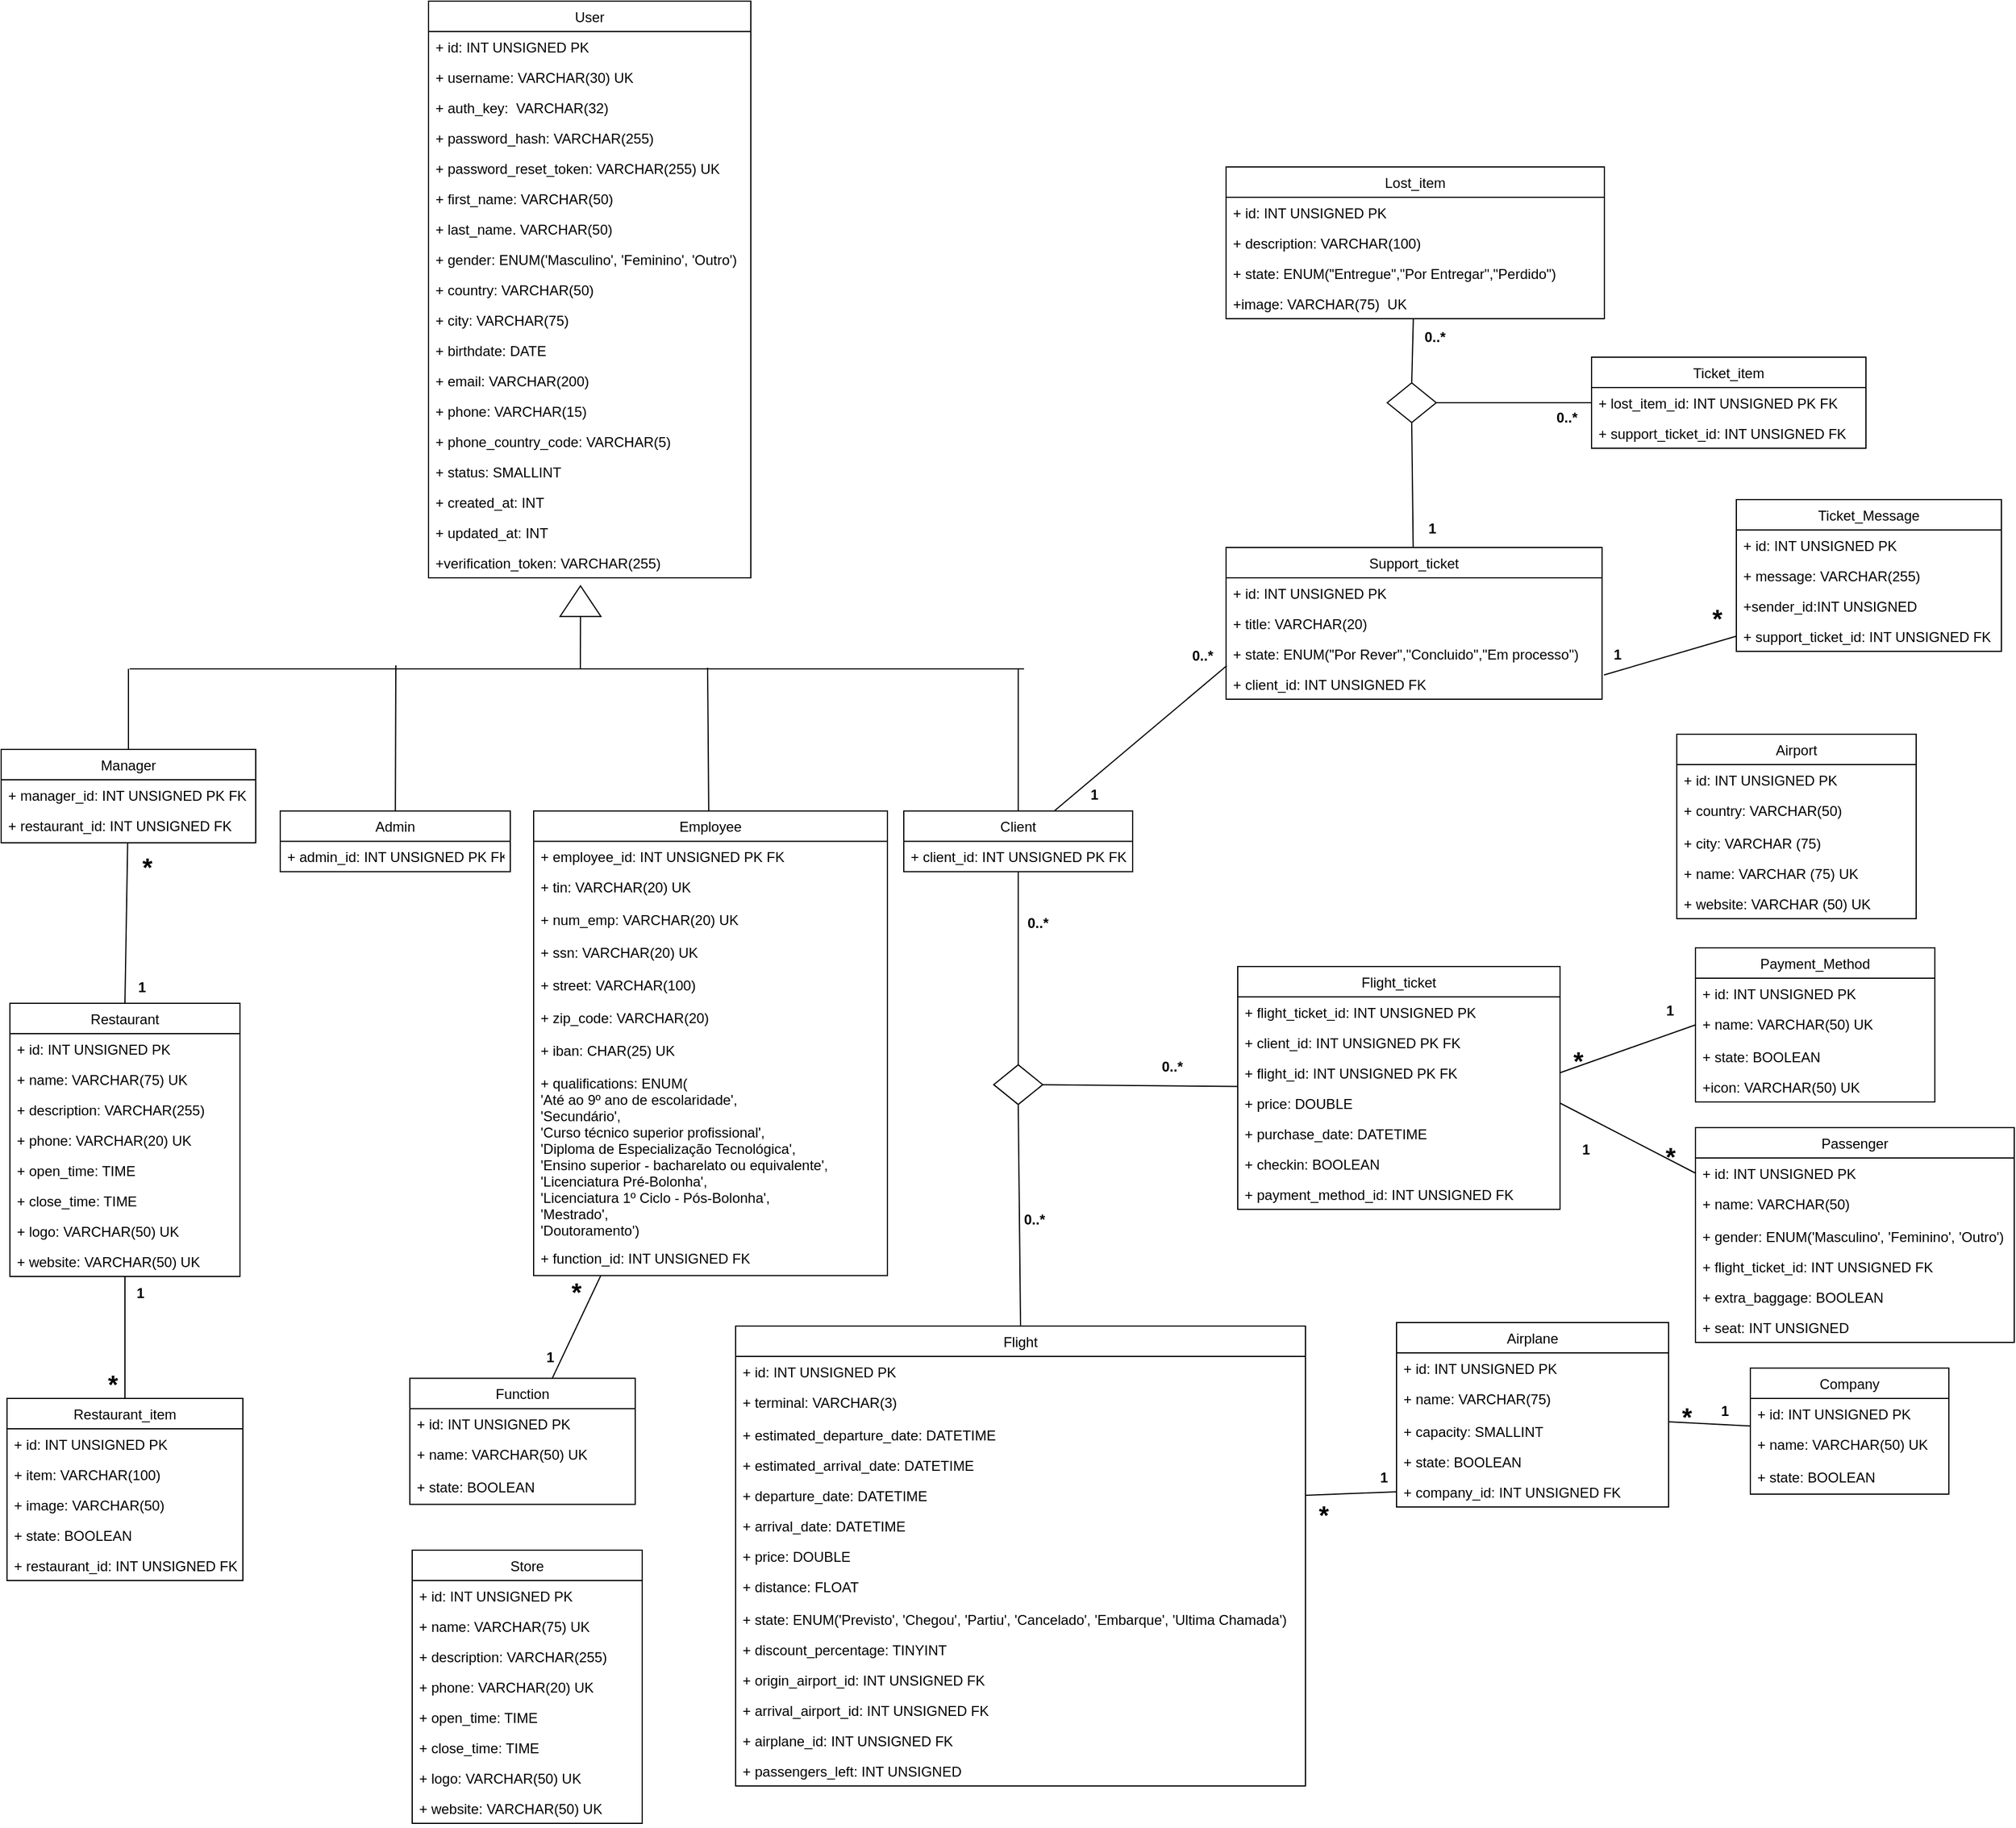 <mxfile version="20.8.17" type="google"><diagram id="QZD2obipK_lHsb0F3Fn0" name="Página-1"><mxGraphModel grid="0" page="0" gridSize="10" guides="1" tooltips="1" connect="1" arrows="1" fold="1" pageScale="1" pageWidth="827" pageHeight="1169" math="0" shadow="0"><root><mxCell id="0"/><mxCell id="1" parent="0"/><mxCell id="G0dumUNkcYoOzW9HMtle-1" value="User" style="swimlane;fontStyle=0;childLayout=stackLayout;horizontal=1;startSize=26;fillColor=none;horizontalStack=0;resizeParent=1;resizeParentMax=0;resizeLast=0;collapsible=1;marginBottom=0;shadow=0;" vertex="1" parent="1"><mxGeometry x="107" y="-423" width="276" height="494" as="geometry"/></mxCell><mxCell id="G0dumUNkcYoOzW9HMtle-2" value="+ id: INT UNSIGNED PK" style="text;strokeColor=none;fillColor=none;align=left;verticalAlign=top;spacingLeft=4;spacingRight=4;overflow=hidden;rotatable=0;points=[[0,0.5],[1,0.5]];portConstraint=eastwest;" vertex="1" parent="G0dumUNkcYoOzW9HMtle-1"><mxGeometry y="26" width="276" height="26" as="geometry"/></mxCell><mxCell id="G0dumUNkcYoOzW9HMtle-3" value="+ username: VARCHAR(30) UK" style="text;strokeColor=none;fillColor=none;align=left;verticalAlign=top;spacingLeft=4;spacingRight=4;overflow=hidden;rotatable=0;points=[[0,0.5],[1,0.5]];portConstraint=eastwest;container=0;" vertex="1" parent="G0dumUNkcYoOzW9HMtle-1"><mxGeometry y="52" width="276" height="26" as="geometry"/></mxCell><mxCell id="PFR9U4hZCmtObRKJ0GPC-1" value="+ auth_key:  VARCHAR(32)" style="text;strokeColor=none;fillColor=none;align=left;verticalAlign=top;spacingLeft=4;spacingRight=4;overflow=hidden;rotatable=0;points=[[0,0.5],[1,0.5]];portConstraint=eastwest;" vertex="1" parent="G0dumUNkcYoOzW9HMtle-1"><mxGeometry y="78" width="276" height="26" as="geometry"/></mxCell><mxCell id="G0dumUNkcYoOzW9HMtle-4" value="+ password_hash: VARCHAR(255)" style="text;strokeColor=none;fillColor=none;align=left;verticalAlign=top;spacingLeft=4;spacingRight=4;overflow=hidden;rotatable=0;points=[[0,0.5],[1,0.5]];portConstraint=eastwest;" vertex="1" parent="G0dumUNkcYoOzW9HMtle-1"><mxGeometry y="104" width="276" height="26" as="geometry"/></mxCell><mxCell id="PFR9U4hZCmtObRKJ0GPC-2" value="+ password_reset_token: VARCHAR(255) UK" style="text;strokeColor=none;fillColor=none;align=left;verticalAlign=top;spacingLeft=4;spacingRight=4;overflow=hidden;rotatable=0;points=[[0,0.5],[1,0.5]];portConstraint=eastwest;" vertex="1" parent="G0dumUNkcYoOzW9HMtle-1"><mxGeometry y="130" width="276" height="26" as="geometry"/></mxCell><mxCell id="G0dumUNkcYoOzW9HMtle-5" value="+ first_name: VARCHAR(50)" style="text;strokeColor=none;fillColor=none;align=left;verticalAlign=top;spacingLeft=4;spacingRight=4;overflow=hidden;rotatable=0;points=[[0,0.5],[1,0.5]];portConstraint=eastwest;" vertex="1" parent="G0dumUNkcYoOzW9HMtle-1"><mxGeometry y="156" width="276" height="26" as="geometry"/></mxCell><mxCell id="G0dumUNkcYoOzW9HMtle-6" value="+ last_name. VARCHAR(50)" style="text;strokeColor=none;fillColor=none;align=left;verticalAlign=top;spacingLeft=4;spacingRight=4;overflow=hidden;rotatable=0;points=[[0,0.5],[1,0.5]];portConstraint=eastwest;" vertex="1" parent="G0dumUNkcYoOzW9HMtle-1"><mxGeometry y="182" width="276" height="26" as="geometry"/></mxCell><mxCell id="G0dumUNkcYoOzW9HMtle-7" value="+ gender: ENUM('Masculino', 'Feminino', 'Outro')" style="text;strokeColor=none;fillColor=none;align=left;verticalAlign=top;spacingLeft=4;spacingRight=4;overflow=hidden;rotatable=0;points=[[0,0.5],[1,0.5]];portConstraint=eastwest;" vertex="1" parent="G0dumUNkcYoOzW9HMtle-1"><mxGeometry y="208" width="276" height="26" as="geometry"/></mxCell><mxCell id="G0dumUNkcYoOzW9HMtle-8" value="+ country: VARCHAR(50)" style="text;strokeColor=none;fillColor=none;align=left;verticalAlign=top;spacingLeft=4;spacingRight=4;overflow=hidden;rotatable=0;points=[[0,0.5],[1,0.5]];portConstraint=eastwest;" vertex="1" parent="G0dumUNkcYoOzW9HMtle-1"><mxGeometry y="234" width="276" height="26" as="geometry"/></mxCell><mxCell id="G0dumUNkcYoOzW9HMtle-9" value="+ city: VARCHAR(75)" style="text;strokeColor=none;fillColor=none;align=left;verticalAlign=top;spacingLeft=4;spacingRight=4;overflow=hidden;rotatable=0;points=[[0,0.5],[1,0.5]];portConstraint=eastwest;" vertex="1" parent="G0dumUNkcYoOzW9HMtle-1"><mxGeometry y="260" width="276" height="26" as="geometry"/></mxCell><mxCell id="G0dumUNkcYoOzW9HMtle-10" value="+ birthdate: DATE" style="text;strokeColor=none;fillColor=none;align=left;verticalAlign=top;spacingLeft=4;spacingRight=4;overflow=hidden;rotatable=0;points=[[0,0.5],[1,0.5]];portConstraint=eastwest;" vertex="1" parent="G0dumUNkcYoOzW9HMtle-1"><mxGeometry y="286" width="276" height="26" as="geometry"/></mxCell><mxCell id="G0dumUNkcYoOzW9HMtle-11" value="+ email: VARCHAR(200)" style="text;strokeColor=none;fillColor=none;align=left;verticalAlign=top;spacingLeft=4;spacingRight=4;overflow=hidden;rotatable=0;points=[[0,0.5],[1,0.5]];portConstraint=eastwest;" vertex="1" parent="G0dumUNkcYoOzW9HMtle-1"><mxGeometry y="312" width="276" height="26" as="geometry"/></mxCell><mxCell id="G0dumUNkcYoOzW9HMtle-12" value="+ phone: VARCHAR(15)" style="text;strokeColor=none;fillColor=none;align=left;verticalAlign=top;spacingLeft=4;spacingRight=4;overflow=hidden;rotatable=0;points=[[0,0.5],[1,0.5]];portConstraint=eastwest;" vertex="1" parent="G0dumUNkcYoOzW9HMtle-1"><mxGeometry y="338" width="276" height="26" as="geometry"/></mxCell><mxCell id="G0dumUNkcYoOzW9HMtle-13" value="+ phone_country_code: VARCHAR(5)" style="text;strokeColor=none;fillColor=none;align=left;verticalAlign=top;spacingLeft=4;spacingRight=4;overflow=hidden;rotatable=0;points=[[0,0.5],[1,0.5]];portConstraint=eastwest;" vertex="1" parent="G0dumUNkcYoOzW9HMtle-1"><mxGeometry y="364" width="276" height="26" as="geometry"/></mxCell><mxCell id="PFR9U4hZCmtObRKJ0GPC-3" value="+ status: SMALLINT" style="text;strokeColor=none;fillColor=none;align=left;verticalAlign=top;spacingLeft=4;spacingRight=4;overflow=hidden;rotatable=0;points=[[0,0.5],[1,0.5]];portConstraint=eastwest;" vertex="1" parent="G0dumUNkcYoOzW9HMtle-1"><mxGeometry y="390" width="276" height="26" as="geometry"/></mxCell><mxCell id="PFR9U4hZCmtObRKJ0GPC-4" value="+ created_at: INT" style="text;strokeColor=none;fillColor=none;align=left;verticalAlign=top;spacingLeft=4;spacingRight=4;overflow=hidden;rotatable=0;points=[[0,0.5],[1,0.5]];portConstraint=eastwest;" vertex="1" parent="G0dumUNkcYoOzW9HMtle-1"><mxGeometry y="416" width="276" height="26" as="geometry"/></mxCell><mxCell id="PFR9U4hZCmtObRKJ0GPC-5" value="+ updated_at: INT" style="text;strokeColor=none;fillColor=none;align=left;verticalAlign=top;spacingLeft=4;spacingRight=4;overflow=hidden;rotatable=0;points=[[0,0.5],[1,0.5]];portConstraint=eastwest;" vertex="1" parent="G0dumUNkcYoOzW9HMtle-1"><mxGeometry y="442" width="276" height="26" as="geometry"/></mxCell><mxCell id="PFR9U4hZCmtObRKJ0GPC-6" value="+verification_token: VARCHAR(255)" style="text;strokeColor=none;fillColor=none;align=left;verticalAlign=top;spacingLeft=4;spacingRight=4;overflow=hidden;rotatable=0;points=[[0,0.5],[1,0.5]];portConstraint=eastwest;" vertex="1" parent="G0dumUNkcYoOzW9HMtle-1"><mxGeometry y="468" width="276" height="26" as="geometry"/></mxCell><mxCell id="G0dumUNkcYoOzW9HMtle-14" value="Airport" style="swimlane;fontStyle=0;childLayout=stackLayout;horizontal=1;startSize=26;fillColor=none;horizontalStack=0;resizeParent=1;resizeParentMax=0;resizeLast=0;collapsible=1;marginBottom=0;" vertex="1" parent="1"><mxGeometry x="1176" y="205" width="205" height="158" as="geometry"/></mxCell><mxCell id="G0dumUNkcYoOzW9HMtle-15" value="+ id: INT UNSIGNED PK" style="text;strokeColor=none;fillColor=none;align=left;verticalAlign=top;spacingLeft=4;spacingRight=4;overflow=hidden;rotatable=0;points=[[0,0.5],[1,0.5]];portConstraint=eastwest;" vertex="1" parent="G0dumUNkcYoOzW9HMtle-14"><mxGeometry y="26" width="205" height="26" as="geometry"/></mxCell><mxCell id="G0dumUNkcYoOzW9HMtle-16" value="+ country: VARCHAR(50)" style="text;strokeColor=none;fillColor=none;align=left;verticalAlign=top;spacingLeft=4;spacingRight=4;overflow=hidden;rotatable=0;points=[[0,0.5],[1,0.5]];portConstraint=eastwest;" vertex="1" parent="G0dumUNkcYoOzW9HMtle-14"><mxGeometry y="52" width="205" height="28" as="geometry"/></mxCell><mxCell id="G0dumUNkcYoOzW9HMtle-17" value="+ city: VARCHAR (75)" style="text;strokeColor=none;fillColor=none;align=left;verticalAlign=top;spacingLeft=4;spacingRight=4;overflow=hidden;rotatable=0;points=[[0,0.5],[1,0.5]];portConstraint=eastwest;" vertex="1" parent="G0dumUNkcYoOzW9HMtle-14"><mxGeometry y="80" width="205" height="26" as="geometry"/></mxCell><mxCell id="G0dumUNkcYoOzW9HMtle-18" value="+ name: VARCHAR (75) UK" style="text;strokeColor=none;fillColor=none;align=left;verticalAlign=top;spacingLeft=4;spacingRight=4;overflow=hidden;rotatable=0;points=[[0,0.5],[1,0.5]];portConstraint=eastwest;" vertex="1" parent="G0dumUNkcYoOzW9HMtle-14"><mxGeometry y="106" width="205" height="26" as="geometry"/></mxCell><mxCell id="G0dumUNkcYoOzW9HMtle-19" value="+ website: VARCHAR (50) UK" style="text;strokeColor=none;fillColor=none;align=left;verticalAlign=top;spacingLeft=4;spacingRight=4;overflow=hidden;rotatable=0;points=[[0,0.5],[1,0.5]];portConstraint=eastwest;" vertex="1" parent="G0dumUNkcYoOzW9HMtle-14"><mxGeometry y="132" width="205" height="26" as="geometry"/></mxCell><mxCell id="G0dumUNkcYoOzW9HMtle-20" value="Restaurant" style="swimlane;fontStyle=0;childLayout=stackLayout;horizontal=1;startSize=26;fillColor=none;horizontalStack=0;resizeParent=1;resizeParentMax=0;resizeLast=0;collapsible=1;marginBottom=0;" vertex="1" parent="1"><mxGeometry x="-251.5" y="435.5" width="197" height="234" as="geometry"/></mxCell><mxCell id="G0dumUNkcYoOzW9HMtle-21" value="+ id: INT UNSIGNED PK" style="text;strokeColor=none;fillColor=none;align=left;verticalAlign=top;spacingLeft=4;spacingRight=4;overflow=hidden;rotatable=0;points=[[0,0.5],[1,0.5]];portConstraint=eastwest;" vertex="1" parent="G0dumUNkcYoOzW9HMtle-20"><mxGeometry y="26" width="197" height="26" as="geometry"/></mxCell><mxCell id="G0dumUNkcYoOzW9HMtle-22" value="+ name: VARCHAR(75) UK" style="text;strokeColor=none;fillColor=none;align=left;verticalAlign=top;spacingLeft=4;spacingRight=4;overflow=hidden;rotatable=0;points=[[0,0.5],[1,0.5]];portConstraint=eastwest;container=0;" vertex="1" parent="G0dumUNkcYoOzW9HMtle-20"><mxGeometry y="52" width="197" height="26" as="geometry"/></mxCell><mxCell id="G0dumUNkcYoOzW9HMtle-23" value="+ description: VARCHAR(255)" style="text;strokeColor=none;fillColor=none;align=left;verticalAlign=top;spacingLeft=4;spacingRight=4;overflow=hidden;rotatable=0;points=[[0,0.5],[1,0.5]];portConstraint=eastwest;" vertex="1" parent="G0dumUNkcYoOzW9HMtle-20"><mxGeometry y="78" width="197" height="26" as="geometry"/></mxCell><mxCell id="G0dumUNkcYoOzW9HMtle-24" value="+ phone: VARCHAR(20) UK" style="text;strokeColor=none;fillColor=none;align=left;verticalAlign=top;spacingLeft=4;spacingRight=4;overflow=hidden;rotatable=0;points=[[0,0.5],[1,0.5]];portConstraint=eastwest;" vertex="1" parent="G0dumUNkcYoOzW9HMtle-20"><mxGeometry y="104" width="197" height="26" as="geometry"/></mxCell><mxCell id="G0dumUNkcYoOzW9HMtle-25" value="+ open_time: TIME" style="text;strokeColor=none;fillColor=none;align=left;verticalAlign=top;spacingLeft=4;spacingRight=4;overflow=hidden;rotatable=0;points=[[0,0.5],[1,0.5]];portConstraint=eastwest;" vertex="1" parent="G0dumUNkcYoOzW9HMtle-20"><mxGeometry y="130" width="197" height="26" as="geometry"/></mxCell><mxCell id="G0dumUNkcYoOzW9HMtle-26" value="+ close_time: TIME" style="text;strokeColor=none;fillColor=none;align=left;verticalAlign=top;spacingLeft=4;spacingRight=4;overflow=hidden;rotatable=0;points=[[0,0.5],[1,0.5]];portConstraint=eastwest;" vertex="1" parent="G0dumUNkcYoOzW9HMtle-20"><mxGeometry y="156" width="197" height="26" as="geometry"/></mxCell><mxCell id="G0dumUNkcYoOzW9HMtle-27" value="+ logo: VARCHAR(50) UK" style="text;strokeColor=none;fillColor=none;align=left;verticalAlign=top;spacingLeft=4;spacingRight=4;overflow=hidden;rotatable=0;points=[[0,0.5],[1,0.5]];portConstraint=eastwest;" vertex="1" parent="G0dumUNkcYoOzW9HMtle-20"><mxGeometry y="182" width="197" height="26" as="geometry"/></mxCell><mxCell id="G0dumUNkcYoOzW9HMtle-28" value="+ website: VARCHAR(50) UK" style="text;strokeColor=none;fillColor=none;align=left;verticalAlign=top;spacingLeft=4;spacingRight=4;overflow=hidden;rotatable=0;points=[[0,0.5],[1,0.5]];portConstraint=eastwest;" vertex="1" parent="G0dumUNkcYoOzW9HMtle-20"><mxGeometry y="208" width="197" height="26" as="geometry"/></mxCell><mxCell id="G0dumUNkcYoOzW9HMtle-29" value="Airplane" style="swimlane;fontStyle=0;childLayout=stackLayout;horizontal=1;startSize=26;fillColor=none;horizontalStack=0;resizeParent=1;resizeParentMax=0;resizeLast=0;collapsible=1;marginBottom=0;" vertex="1" parent="1"><mxGeometry x="936" y="709" width="233" height="158" as="geometry"/></mxCell><mxCell id="G0dumUNkcYoOzW9HMtle-30" value="+ id: INT UNSIGNED PK" style="text;strokeColor=none;fillColor=none;align=left;verticalAlign=top;spacingLeft=4;spacingRight=4;overflow=hidden;rotatable=0;points=[[0,0.5],[1,0.5]];portConstraint=eastwest;" vertex="1" parent="G0dumUNkcYoOzW9HMtle-29"><mxGeometry y="26" width="233" height="26" as="geometry"/></mxCell><mxCell id="G0dumUNkcYoOzW9HMtle-31" value="+ name: VARCHAR(75)" style="text;strokeColor=none;fillColor=none;align=left;verticalAlign=top;spacingLeft=4;spacingRight=4;overflow=hidden;rotatable=0;points=[[0,0.5],[1,0.5]];portConstraint=eastwest;" vertex="1" parent="G0dumUNkcYoOzW9HMtle-29"><mxGeometry y="52" width="233" height="28" as="geometry"/></mxCell><mxCell id="G0dumUNkcYoOzW9HMtle-33" value="+ capacity: SMALLINT" style="text;strokeColor=none;fillColor=none;align=left;verticalAlign=top;spacingLeft=4;spacingRight=4;overflow=hidden;rotatable=0;points=[[0,0.5],[1,0.5]];portConstraint=eastwest;" vertex="1" parent="G0dumUNkcYoOzW9HMtle-29"><mxGeometry y="80" width="233" height="26" as="geometry"/></mxCell><mxCell id="G0dumUNkcYoOzW9HMtle-34" value="+ state: BOOLEAN" style="text;strokeColor=none;fillColor=none;align=left;verticalAlign=top;spacingLeft=4;spacingRight=4;overflow=hidden;rotatable=0;points=[[0,0.5],[1,0.5]];portConstraint=eastwest;" vertex="1" parent="G0dumUNkcYoOzW9HMtle-29"><mxGeometry y="106" width="233" height="26" as="geometry"/></mxCell><mxCell id="G0dumUNkcYoOzW9HMtle-32" value="+ company_id: INT UNSIGNED FK" style="text;strokeColor=none;fillColor=none;align=left;verticalAlign=top;spacingLeft=4;spacingRight=4;overflow=hidden;rotatable=0;points=[[0,0.5],[1,0.5]];portConstraint=eastwest;" vertex="1" parent="G0dumUNkcYoOzW9HMtle-29"><mxGeometry y="132" width="233" height="26" as="geometry"/></mxCell><mxCell id="G0dumUNkcYoOzW9HMtle-35" value="Flight" style="swimlane;fontStyle=0;childLayout=stackLayout;horizontal=1;startSize=26;fillColor=none;horizontalStack=0;resizeParent=1;resizeParentMax=0;resizeLast=0;collapsible=1;marginBottom=0;" vertex="1" parent="1"><mxGeometry x="370" y="712" width="488" height="394" as="geometry"/></mxCell><mxCell id="G0dumUNkcYoOzW9HMtle-36" value="+ id: INT UNSIGNED PK" style="text;strokeColor=none;fillColor=none;align=left;verticalAlign=top;spacingLeft=4;spacingRight=4;overflow=hidden;rotatable=0;points=[[0,0.5],[1,0.5]];portConstraint=eastwest;" vertex="1" parent="G0dumUNkcYoOzW9HMtle-35"><mxGeometry y="26" width="488" height="26" as="geometry"/></mxCell><mxCell id="G0dumUNkcYoOzW9HMtle-37" value="+ terminal: VARCHAR(3)" style="text;strokeColor=none;fillColor=none;align=left;verticalAlign=top;spacingLeft=4;spacingRight=4;overflow=hidden;rotatable=0;points=[[0,0.5],[1,0.5]];portConstraint=eastwest;" vertex="1" parent="G0dumUNkcYoOzW9HMtle-35"><mxGeometry y="52" width="488" height="28" as="geometry"/></mxCell><mxCell id="G0dumUNkcYoOzW9HMtle-38" value="+ estimated_departure_date: DATETIME" style="text;strokeColor=none;fillColor=none;align=left;verticalAlign=top;spacingLeft=4;spacingRight=4;overflow=hidden;rotatable=0;points=[[0,0.5],[1,0.5]];portConstraint=eastwest;" vertex="1" parent="G0dumUNkcYoOzW9HMtle-35"><mxGeometry y="80" width="488" height="26" as="geometry"/></mxCell><mxCell id="G0dumUNkcYoOzW9HMtle-39" value="+ estimated_arrival_date: DATETIME" style="text;strokeColor=none;fillColor=none;align=left;verticalAlign=top;spacingLeft=4;spacingRight=4;overflow=hidden;rotatable=0;points=[[0,0.5],[1,0.5]];portConstraint=eastwest;" vertex="1" parent="G0dumUNkcYoOzW9HMtle-35"><mxGeometry y="106" width="488" height="26" as="geometry"/></mxCell><mxCell id="G0dumUNkcYoOzW9HMtle-40" value="+ departure_date: DATETIME" style="text;strokeColor=none;fillColor=none;align=left;verticalAlign=top;spacingLeft=4;spacingRight=4;overflow=hidden;rotatable=0;points=[[0,0.5],[1,0.5]];portConstraint=eastwest;" vertex="1" parent="G0dumUNkcYoOzW9HMtle-35"><mxGeometry y="132" width="488" height="26" as="geometry"/></mxCell><mxCell id="G0dumUNkcYoOzW9HMtle-41" value="+ arrival_date: DATETIME" style="text;strokeColor=none;fillColor=none;align=left;verticalAlign=top;spacingLeft=4;spacingRight=4;overflow=hidden;rotatable=0;points=[[0,0.5],[1,0.5]];portConstraint=eastwest;" vertex="1" parent="G0dumUNkcYoOzW9HMtle-35"><mxGeometry y="158" width="488" height="26" as="geometry"/></mxCell><mxCell id="G0dumUNkcYoOzW9HMtle-42" value="+ price: DOUBLE" style="text;strokeColor=none;fillColor=none;align=left;verticalAlign=top;spacingLeft=4;spacingRight=4;overflow=hidden;rotatable=0;points=[[0,0.5],[1,0.5]];portConstraint=eastwest;" vertex="1" parent="G0dumUNkcYoOzW9HMtle-35"><mxGeometry y="184" width="488" height="26" as="geometry"/></mxCell><mxCell id="G0dumUNkcYoOzW9HMtle-43" value="+ distance: FLOAT" style="text;strokeColor=none;fillColor=none;align=left;verticalAlign=top;spacingLeft=4;spacingRight=4;overflow=hidden;rotatable=0;points=[[0,0.5],[1,0.5]];portConstraint=eastwest;" vertex="1" parent="G0dumUNkcYoOzW9HMtle-35"><mxGeometry y="210" width="488" height="28" as="geometry"/></mxCell><mxCell id="G0dumUNkcYoOzW9HMtle-44" value="+ state: ENUM('Previsto', 'Chegou', 'Partiu', 'Cancelado', 'Embarque', 'Ultima Chamada')" style="text;strokeColor=none;fillColor=none;align=left;verticalAlign=top;spacingLeft=4;spacingRight=4;overflow=hidden;rotatable=0;points=[[0,0.5],[1,0.5]];portConstraint=eastwest;" vertex="1" parent="G0dumUNkcYoOzW9HMtle-35"><mxGeometry y="238" width="488" height="26" as="geometry"/></mxCell><mxCell id="G0dumUNkcYoOzW9HMtle-45" value="+ discount_percentage: TINYINT " style="text;strokeColor=none;fillColor=none;align=left;verticalAlign=top;spacingLeft=4;spacingRight=4;overflow=hidden;rotatable=0;points=[[0,0.5],[1,0.5]];portConstraint=eastwest;" vertex="1" parent="G0dumUNkcYoOzW9HMtle-35"><mxGeometry y="264" width="488" height="26" as="geometry"/></mxCell><mxCell id="G0dumUNkcYoOzW9HMtle-46" value="+ origin_airport_id: INT UNSIGNED FK" style="text;strokeColor=none;fillColor=none;align=left;verticalAlign=top;spacingLeft=4;spacingRight=4;overflow=hidden;rotatable=0;points=[[0,0.5],[1,0.5]];portConstraint=eastwest;" vertex="1" parent="G0dumUNkcYoOzW9HMtle-35"><mxGeometry y="290" width="488" height="26" as="geometry"/></mxCell><mxCell id="G0dumUNkcYoOzW9HMtle-47" value="+ arrival_airport_id: INT UNSIGNED FK" style="text;strokeColor=none;fillColor=none;align=left;verticalAlign=top;spacingLeft=4;spacingRight=4;overflow=hidden;rotatable=0;points=[[0,0.5],[1,0.5]];portConstraint=eastwest;" vertex="1" parent="G0dumUNkcYoOzW9HMtle-35"><mxGeometry y="316" width="488" height="26" as="geometry"/></mxCell><mxCell id="G0dumUNkcYoOzW9HMtle-48" value="+ airplane_id: INT UNSIGNED FK" style="text;strokeColor=none;fillColor=none;align=left;verticalAlign=top;spacingLeft=4;spacingRight=4;overflow=hidden;rotatable=0;points=[[0,0.5],[1,0.5]];portConstraint=eastwest;" vertex="1" parent="G0dumUNkcYoOzW9HMtle-35"><mxGeometry y="342" width="488" height="26" as="geometry"/></mxCell><mxCell id="1Q84-C94T71uMqDarS7e-2" value="+ passengers_left: INT UNSIGNED" style="text;strokeColor=none;fillColor=none;align=left;verticalAlign=top;spacingLeft=4;spacingRight=4;overflow=hidden;rotatable=0;points=[[0,0.5],[1,0.5]];portConstraint=eastwest;" vertex="1" parent="G0dumUNkcYoOzW9HMtle-35"><mxGeometry y="368" width="488" height="26" as="geometry"/></mxCell><mxCell id="G0dumUNkcYoOzW9HMtle-49" value="Restaurant_item" style="swimlane;fontStyle=0;childLayout=stackLayout;horizontal=1;startSize=26;fillColor=none;horizontalStack=0;resizeParent=1;resizeParentMax=0;resizeLast=0;collapsible=1;marginBottom=0;" vertex="1" parent="1"><mxGeometry x="-254" y="774" width="202" height="156" as="geometry"/></mxCell><mxCell id="G0dumUNkcYoOzW9HMtle-50" value="+ id: INT UNSIGNED PK" style="text;strokeColor=none;fillColor=none;align=left;verticalAlign=top;spacingLeft=4;spacingRight=4;overflow=hidden;rotatable=0;points=[[0,0.5],[1,0.5]];portConstraint=eastwest;" vertex="1" parent="G0dumUNkcYoOzW9HMtle-49"><mxGeometry y="26" width="202" height="26" as="geometry"/></mxCell><mxCell id="G0dumUNkcYoOzW9HMtle-51" value="+ item: VARCHAR(100)" style="text;strokeColor=none;fillColor=none;align=left;verticalAlign=top;spacingLeft=4;spacingRight=4;overflow=hidden;rotatable=0;points=[[0,0.5],[1,0.5]];portConstraint=eastwest;container=0;" vertex="1" parent="G0dumUNkcYoOzW9HMtle-49"><mxGeometry y="52" width="202" height="26" as="geometry"/></mxCell><mxCell id="G0dumUNkcYoOzW9HMtle-52" value="+ image: VARCHAR(50)" style="text;strokeColor=none;fillColor=none;align=left;verticalAlign=top;spacingLeft=4;spacingRight=4;overflow=hidden;rotatable=0;points=[[0,0.5],[1,0.5]];portConstraint=eastwest;" vertex="1" parent="G0dumUNkcYoOzW9HMtle-49"><mxGeometry y="78" width="202" height="26" as="geometry"/></mxCell><mxCell id="G0dumUNkcYoOzW9HMtle-54" value="+ state: BOOLEAN" style="text;strokeColor=none;fillColor=none;align=left;verticalAlign=top;spacingLeft=4;spacingRight=4;overflow=hidden;rotatable=0;points=[[0,0.5],[1,0.5]];portConstraint=eastwest;" vertex="1" parent="G0dumUNkcYoOzW9HMtle-49"><mxGeometry y="104" width="202" height="26" as="geometry"/></mxCell><mxCell id="G0dumUNkcYoOzW9HMtle-53" value="+ restaurant_id: INT UNSIGNED FK" style="text;strokeColor=none;fillColor=none;align=left;verticalAlign=top;spacingLeft=4;spacingRight=4;overflow=hidden;rotatable=0;points=[[0,0.5],[1,0.5]];portConstraint=eastwest;" vertex="1" parent="G0dumUNkcYoOzW9HMtle-49"><mxGeometry y="130" width="202" height="26" as="geometry"/></mxCell><mxCell id="G0dumUNkcYoOzW9HMtle-55" value="Client" style="swimlane;fontStyle=0;childLayout=stackLayout;horizontal=1;startSize=26;fillColor=none;horizontalStack=0;resizeParent=1;resizeParentMax=0;resizeLast=0;collapsible=1;marginBottom=0;" vertex="1" parent="1"><mxGeometry x="514" y="270.7" width="196" height="52" as="geometry"/></mxCell><mxCell id="G0dumUNkcYoOzW9HMtle-56" value="+ client_id: INT UNSIGNED PK FK" style="text;strokeColor=none;fillColor=none;align=left;verticalAlign=top;spacingLeft=4;spacingRight=4;overflow=hidden;rotatable=0;points=[[0,0.5],[1,0.5]];portConstraint=eastwest;" vertex="1" parent="G0dumUNkcYoOzW9HMtle-55"><mxGeometry y="26" width="196" height="26" as="geometry"/></mxCell><mxCell id="G0dumUNkcYoOzW9HMtle-57" value="Employee" style="swimlane;fontStyle=0;childLayout=stackLayout;horizontal=1;startSize=26;fillColor=none;horizontalStack=0;resizeParent=1;resizeParentMax=0;resizeLast=0;collapsible=1;marginBottom=0;" vertex="1" parent="1"><mxGeometry x="197" y="270.7" width="303" height="398" as="geometry"/></mxCell><mxCell id="G0dumUNkcYoOzW9HMtle-58" value="+ employee_id: INT UNSIGNED PK FK" style="text;strokeColor=none;fillColor=none;align=left;verticalAlign=top;spacingLeft=4;spacingRight=4;overflow=hidden;rotatable=0;points=[[0,0.5],[1,0.5]];portConstraint=eastwest;" vertex="1" parent="G0dumUNkcYoOzW9HMtle-57"><mxGeometry y="26" width="303" height="26" as="geometry"/></mxCell><mxCell id="G0dumUNkcYoOzW9HMtle-59" value="+ tin: VARCHAR(20) UK" style="text;strokeColor=none;fillColor=none;align=left;verticalAlign=top;spacingLeft=4;spacingRight=4;overflow=hidden;rotatable=0;points=[[0,0.5],[1,0.5]];portConstraint=eastwest;" vertex="1" parent="G0dumUNkcYoOzW9HMtle-57"><mxGeometry y="52" width="303" height="28" as="geometry"/></mxCell><mxCell id="G0dumUNkcYoOzW9HMtle-60" value="+ num_emp: VARCHAR(20) UK" style="text;strokeColor=none;fillColor=none;align=left;verticalAlign=top;spacingLeft=4;spacingRight=4;overflow=hidden;rotatable=0;points=[[0,0.5],[1,0.5]];portConstraint=eastwest;" vertex="1" parent="G0dumUNkcYoOzW9HMtle-57"><mxGeometry y="80" width="303" height="28" as="geometry"/></mxCell><mxCell id="G0dumUNkcYoOzW9HMtle-61" value="+ ssn: VARCHAR(20) UK" style="text;strokeColor=none;fillColor=none;align=left;verticalAlign=top;spacingLeft=4;spacingRight=4;overflow=hidden;rotatable=0;points=[[0,0.5],[1,0.5]];portConstraint=eastwest;" vertex="1" parent="G0dumUNkcYoOzW9HMtle-57"><mxGeometry y="108" width="303" height="28" as="geometry"/></mxCell><mxCell id="G0dumUNkcYoOzW9HMtle-62" value="+ street: VARCHAR(100)" style="text;strokeColor=none;fillColor=none;align=left;verticalAlign=top;spacingLeft=4;spacingRight=4;overflow=hidden;rotatable=0;points=[[0,0.5],[1,0.5]];portConstraint=eastwest;" vertex="1" parent="G0dumUNkcYoOzW9HMtle-57"><mxGeometry y="136" width="303" height="28" as="geometry"/></mxCell><mxCell id="G0dumUNkcYoOzW9HMtle-63" value="+ zip_code: VARCHAR(20)" style="text;strokeColor=none;fillColor=none;align=left;verticalAlign=top;spacingLeft=4;spacingRight=4;overflow=hidden;rotatable=0;points=[[0,0.5],[1,0.5]];portConstraint=eastwest;" vertex="1" parent="G0dumUNkcYoOzW9HMtle-57"><mxGeometry y="164" width="303" height="28" as="geometry"/></mxCell><mxCell id="G0dumUNkcYoOzW9HMtle-64" value="+ iban: CHAR(25) UK" style="text;strokeColor=none;fillColor=none;align=left;verticalAlign=top;spacingLeft=4;spacingRight=4;overflow=hidden;rotatable=0;points=[[0,0.5],[1,0.5]];portConstraint=eastwest;" vertex="1" parent="G0dumUNkcYoOzW9HMtle-57"><mxGeometry y="192" width="303" height="28" as="geometry"/></mxCell><mxCell id="G0dumUNkcYoOzW9HMtle-65" value="+ qualifications: ENUM(&#10;'Até ao 9º ano de escolaridade',&#10;'Secundário',&#10;'Curso técnico superior profissional',&#10;'Diploma de Especialização Tecnológica',&#10;'Ensino superior - bacharelato ou equivalente',&#10;'Licenciatura Pré-Bolonha',&#10;'Licenciatura 1º Ciclo - Pós-Bolonha',&#10;'Mestrado',&#10;'Doutoramento')" style="text;strokeColor=none;fillColor=none;align=left;verticalAlign=top;spacingLeft=4;spacingRight=4;overflow=hidden;rotatable=0;points=[[0,0.5],[1,0.5]];portConstraint=eastwest;" vertex="1" parent="G0dumUNkcYoOzW9HMtle-57"><mxGeometry y="220" width="303" height="150" as="geometry"/></mxCell><mxCell id="G0dumUNkcYoOzW9HMtle-66" value="+ function_id: INT UNSIGNED FK" style="text;strokeColor=none;fillColor=none;align=left;verticalAlign=top;spacingLeft=4;spacingRight=4;overflow=hidden;rotatable=0;points=[[0,0.5],[1,0.5]];portConstraint=eastwest;" vertex="1" parent="G0dumUNkcYoOzW9HMtle-57"><mxGeometry y="370" width="303" height="28" as="geometry"/></mxCell><mxCell id="G0dumUNkcYoOzW9HMtle-67" value="Support_ticket" style="swimlane;fontStyle=0;childLayout=stackLayout;horizontal=1;startSize=26;fillColor=none;horizontalStack=0;resizeParent=1;resizeParentMax=0;resizeLast=0;collapsible=1;marginBottom=0;" vertex="1" parent="1"><mxGeometry x="790" y="45" width="322" height="130" as="geometry"/></mxCell><mxCell id="G0dumUNkcYoOzW9HMtle-68" value="+ id: INT UNSIGNED PK" style="text;strokeColor=none;fillColor=none;align=left;verticalAlign=top;spacingLeft=4;spacingRight=4;overflow=hidden;rotatable=0;points=[[0,0.5],[1,0.5]];portConstraint=eastwest;" vertex="1" parent="G0dumUNkcYoOzW9HMtle-67"><mxGeometry y="26" width="322" height="26" as="geometry"/></mxCell><mxCell id="G0dumUNkcYoOzW9HMtle-69" value="+ title: VARCHAR(20)" style="text;strokeColor=none;fillColor=none;align=left;verticalAlign=top;spacingLeft=4;spacingRight=4;overflow=hidden;rotatable=0;points=[[0,0.5],[1,0.5]];portConstraint=eastwest;container=0;" vertex="1" parent="G0dumUNkcYoOzW9HMtle-67"><mxGeometry y="52" width="322" height="26" as="geometry"/></mxCell><mxCell id="G0dumUNkcYoOzW9HMtle-70" value="+ state: ENUM(&quot;Por Rever&quot;,&quot;Concluido&quot;,&quot;Em processo&quot;)" style="text;strokeColor=none;fillColor=none;align=left;verticalAlign=top;spacingLeft=4;spacingRight=4;overflow=hidden;rotatable=0;points=[[0,0.5],[1,0.5]];portConstraint=eastwest;container=0;" vertex="1" parent="G0dumUNkcYoOzW9HMtle-67"><mxGeometry y="78" width="322" height="26" as="geometry"/></mxCell><mxCell id="G0dumUNkcYoOzW9HMtle-71" value="+ client_id: INT UNSIGNED FK" style="text;strokeColor=none;fillColor=none;align=left;verticalAlign=top;spacingLeft=4;spacingRight=4;overflow=hidden;rotatable=0;points=[[0,0.5],[1,0.5]];portConstraint=eastwest;container=0;" vertex="1" parent="G0dumUNkcYoOzW9HMtle-67"><mxGeometry y="104" width="322" height="26" as="geometry"/></mxCell><mxCell id="G0dumUNkcYoOzW9HMtle-73" value="Ticket_item" style="swimlane;fontStyle=0;childLayout=stackLayout;horizontal=1;startSize=26;fillColor=none;horizontalStack=0;resizeParent=1;resizeParentMax=0;resizeLast=0;collapsible=1;marginBottom=0;" vertex="1" parent="1"><mxGeometry x="1103" y="-118" width="235" height="78" as="geometry"/></mxCell><mxCell id="G0dumUNkcYoOzW9HMtle-74" value="+ lost_item_id: INT UNSIGNED PK FK" style="text;strokeColor=none;fillColor=none;align=left;verticalAlign=top;spacingLeft=4;spacingRight=4;overflow=hidden;rotatable=0;points=[[0,0.5],[1,0.5]];portConstraint=eastwest;" vertex="1" parent="G0dumUNkcYoOzW9HMtle-73"><mxGeometry y="26" width="235" height="26" as="geometry"/></mxCell><mxCell id="G0dumUNkcYoOzW9HMtle-75" value="+ support_ticket_id: INT UNSIGNED FK" style="text;strokeColor=none;fillColor=none;align=left;verticalAlign=top;spacingLeft=4;spacingRight=4;overflow=hidden;rotatable=0;points=[[0,0.5],[1,0.5]];portConstraint=eastwest;container=0;" vertex="1" parent="G0dumUNkcYoOzW9HMtle-73"><mxGeometry y="52" width="235" height="26" as="geometry"/></mxCell><mxCell id="G0dumUNkcYoOzW9HMtle-76" value="Ticket_Message" style="swimlane;fontStyle=0;childLayout=stackLayout;horizontal=1;startSize=26;fillColor=none;horizontalStack=0;resizeParent=1;resizeParentMax=0;resizeLast=0;collapsible=1;marginBottom=0;" vertex="1" parent="1"><mxGeometry x="1227" y="4" width="227" height="130" as="geometry"/></mxCell><mxCell id="G0dumUNkcYoOzW9HMtle-77" value="+ id: INT UNSIGNED PK" style="text;strokeColor=none;fillColor=none;align=left;verticalAlign=top;spacingLeft=4;spacingRight=4;overflow=hidden;rotatable=0;points=[[0,0.5],[1,0.5]];portConstraint=eastwest;" vertex="1" parent="G0dumUNkcYoOzW9HMtle-76"><mxGeometry y="26" width="227" height="26" as="geometry"/></mxCell><mxCell id="G0dumUNkcYoOzW9HMtle-78" value="+ message: VARCHAR(255)" style="text;strokeColor=none;fillColor=none;align=left;verticalAlign=top;spacingLeft=4;spacingRight=4;overflow=hidden;rotatable=0;points=[[0,0.5],[1,0.5]];portConstraint=eastwest;container=0;" vertex="1" parent="G0dumUNkcYoOzW9HMtle-76"><mxGeometry y="52" width="227" height="26" as="geometry"/></mxCell><mxCell id="G0dumUNkcYoOzW9HMtle-80" value="+sender_id:INT UNSIGNED" style="text;strokeColor=none;fillColor=none;align=left;verticalAlign=top;spacingLeft=4;spacingRight=4;overflow=hidden;rotatable=0;points=[[0,0.5],[1,0.5]];portConstraint=eastwest;container=0;" vertex="1" parent="G0dumUNkcYoOzW9HMtle-76"><mxGeometry y="78" width="227" height="26" as="geometry"/></mxCell><mxCell id="G0dumUNkcYoOzW9HMtle-81" value="+ support_ticket_id: INT UNSIGNED FK" style="text;strokeColor=none;fillColor=none;align=left;verticalAlign=top;spacingLeft=4;spacingRight=4;overflow=hidden;rotatable=0;points=[[0,0.5],[1,0.5]];portConstraint=eastwest;container=0;" vertex="1" parent="G0dumUNkcYoOzW9HMtle-76"><mxGeometry y="104" width="227" height="26" as="geometry"/></mxCell><mxCell id="G0dumUNkcYoOzW9HMtle-82" value="Manager" style="swimlane;fontStyle=0;childLayout=stackLayout;horizontal=1;startSize=26;fillColor=none;horizontalStack=0;resizeParent=1;resizeParentMax=0;resizeLast=0;collapsible=1;marginBottom=0;" vertex="1" parent="1"><mxGeometry x="-259" y="218" width="218" height="80" as="geometry"/></mxCell><mxCell id="G0dumUNkcYoOzW9HMtle-83" value="+ manager_id: INT UNSIGNED PK FK" style="text;strokeColor=none;fillColor=none;align=left;verticalAlign=top;spacingLeft=4;spacingRight=4;overflow=hidden;rotatable=0;points=[[0,0.5],[1,0.5]];portConstraint=eastwest;" vertex="1" parent="G0dumUNkcYoOzW9HMtle-82"><mxGeometry y="26" width="218" height="26" as="geometry"/></mxCell><mxCell id="G0dumUNkcYoOzW9HMtle-84" value="+ restaurant_id: INT UNSIGNED FK" style="text;strokeColor=none;fillColor=none;align=left;verticalAlign=top;spacingLeft=4;spacingRight=4;overflow=hidden;rotatable=0;points=[[0,0.5],[1,0.5]];portConstraint=eastwest;" vertex="1" parent="G0dumUNkcYoOzW9HMtle-82"><mxGeometry y="52" width="218" height="28" as="geometry"/></mxCell><mxCell id="G0dumUNkcYoOzW9HMtle-85" value="Admin" style="swimlane;fontStyle=0;childLayout=stackLayout;horizontal=1;startSize=26;fillColor=none;horizontalStack=0;resizeParent=1;resizeParentMax=0;resizeLast=0;collapsible=1;marginBottom=0;" vertex="1" parent="1"><mxGeometry x="-20" y="270.7" width="197" height="52" as="geometry"/></mxCell><mxCell id="G0dumUNkcYoOzW9HMtle-86" value="+ admin_id: INT UNSIGNED PK FK" style="text;strokeColor=none;fillColor=none;align=left;verticalAlign=top;spacingLeft=4;spacingRight=4;overflow=hidden;rotatable=0;points=[[0,0.5],[1,0.5]];portConstraint=eastwest;" vertex="1" parent="G0dumUNkcYoOzW9HMtle-85"><mxGeometry y="26" width="197" height="26" as="geometry"/></mxCell><mxCell id="G0dumUNkcYoOzW9HMtle-87" value="Lost_item" style="swimlane;fontStyle=0;childLayout=stackLayout;horizontal=1;startSize=26;fillColor=none;horizontalStack=0;resizeParent=1;resizeParentMax=0;resizeLast=0;collapsible=1;marginBottom=0;" vertex="1" parent="1"><mxGeometry x="790" y="-281" width="324" height="130" as="geometry"/></mxCell><mxCell id="G0dumUNkcYoOzW9HMtle-88" value="+ id: INT UNSIGNED PK" style="text;strokeColor=none;fillColor=none;align=left;verticalAlign=top;spacingLeft=4;spacingRight=4;overflow=hidden;rotatable=0;points=[[0,0.5],[1,0.5]];portConstraint=eastwest;" vertex="1" parent="G0dumUNkcYoOzW9HMtle-87"><mxGeometry y="26" width="324" height="26" as="geometry"/></mxCell><mxCell id="G0dumUNkcYoOzW9HMtle-89" value="+ description: VARCHAR(100)" style="text;strokeColor=none;fillColor=none;align=left;verticalAlign=top;spacingLeft=4;spacingRight=4;overflow=hidden;rotatable=0;points=[[0,0.5],[1,0.5]];portConstraint=eastwest;container=0;" vertex="1" parent="G0dumUNkcYoOzW9HMtle-87"><mxGeometry y="52" width="324" height="26" as="geometry"/></mxCell><mxCell id="G0dumUNkcYoOzW9HMtle-90" value="+ state: ENUM(&quot;Entregue&quot;,&quot;Por Entregar&quot;,&quot;Perdido&quot;)" style="text;strokeColor=none;fillColor=none;align=left;verticalAlign=top;spacingLeft=4;spacingRight=4;overflow=hidden;rotatable=0;points=[[0,0.5],[1,0.5]];portConstraint=eastwest;container=0;" vertex="1" parent="G0dumUNkcYoOzW9HMtle-87"><mxGeometry y="78" width="324" height="26" as="geometry"/></mxCell><mxCell id="G0dumUNkcYoOzW9HMtle-91" value="+image: VARCHAR(75)  UK" style="text;strokeColor=none;fillColor=none;align=left;verticalAlign=top;spacingLeft=4;spacingRight=4;overflow=hidden;rotatable=0;points=[[0,0.5],[1,0.5]];portConstraint=eastwest;container=0;" vertex="1" parent="G0dumUNkcYoOzW9HMtle-87"><mxGeometry y="104" width="324" height="26" as="geometry"/></mxCell><mxCell id="G0dumUNkcYoOzW9HMtle-92" value="Flight_ticket" style="swimlane;fontStyle=0;childLayout=stackLayout;horizontal=1;startSize=26;fillColor=none;horizontalStack=0;resizeParent=1;resizeParentMax=0;resizeLast=0;collapsible=1;marginBottom=0;shadow=0;" vertex="1" parent="1"><mxGeometry x="800" y="404" width="276" height="208" as="geometry"/></mxCell><mxCell id="G0dumUNkcYoOzW9HMtle-93" value="+ flight_ticket_id: INT UNSIGNED PK" style="text;strokeColor=none;fillColor=none;align=left;verticalAlign=top;spacingLeft=4;spacingRight=4;overflow=hidden;rotatable=0;points=[[0,0.5],[1,0.5]];portConstraint=eastwest;" vertex="1" parent="G0dumUNkcYoOzW9HMtle-92"><mxGeometry y="26" width="276" height="26" as="geometry"/></mxCell><mxCell id="G0dumUNkcYoOzW9HMtle-94" value="+ client_id: INT UNSIGNED PK FK" style="text;strokeColor=none;fillColor=none;align=left;verticalAlign=top;spacingLeft=4;spacingRight=4;overflow=hidden;rotatable=0;points=[[0,0.5],[1,0.5]];portConstraint=eastwest;" vertex="1" parent="G0dumUNkcYoOzW9HMtle-92"><mxGeometry y="52" width="276" height="26" as="geometry"/></mxCell><mxCell id="G0dumUNkcYoOzW9HMtle-95" value="+ flight_id: INT UNSIGNED PK FK" style="text;strokeColor=none;fillColor=none;align=left;verticalAlign=top;spacingLeft=4;spacingRight=4;overflow=hidden;rotatable=0;points=[[0,0.5],[1,0.5]];portConstraint=eastwest;container=0;" vertex="1" parent="G0dumUNkcYoOzW9HMtle-92"><mxGeometry y="78" width="276" height="26" as="geometry"/></mxCell><mxCell id="G0dumUNkcYoOzW9HMtle-96" value="+ price: DOUBLE" style="text;strokeColor=none;fillColor=none;align=left;verticalAlign=top;spacingLeft=4;spacingRight=4;overflow=hidden;rotatable=0;points=[[0,0.5],[1,0.5]];portConstraint=eastwest;" vertex="1" parent="G0dumUNkcYoOzW9HMtle-92"><mxGeometry y="104" width="276" height="26" as="geometry"/></mxCell><mxCell id="G0dumUNkcYoOzW9HMtle-97" value="+ purchase_date: DATETIME" style="text;strokeColor=none;fillColor=none;align=left;verticalAlign=top;spacingLeft=4;spacingRight=4;overflow=hidden;rotatable=0;points=[[0,0.5],[1,0.5]];portConstraint=eastwest;" vertex="1" parent="G0dumUNkcYoOzW9HMtle-92"><mxGeometry y="130" width="276" height="26" as="geometry"/></mxCell><mxCell id="G0dumUNkcYoOzW9HMtle-98" value="+ checkin: BOOLEAN" style="text;strokeColor=none;fillColor=none;align=left;verticalAlign=top;spacingLeft=4;spacingRight=4;overflow=hidden;rotatable=0;points=[[0,0.5],[1,0.5]];portConstraint=eastwest;" vertex="1" parent="G0dumUNkcYoOzW9HMtle-92"><mxGeometry y="156" width="276" height="26" as="geometry"/></mxCell><mxCell id="G0dumUNkcYoOzW9HMtle-99" value="+ payment_method_id: INT UNSIGNED FK" style="text;strokeColor=none;fillColor=none;align=left;verticalAlign=top;spacingLeft=4;spacingRight=4;overflow=hidden;rotatable=0;points=[[0,0.5],[1,0.5]];portConstraint=eastwest;" vertex="1" parent="G0dumUNkcYoOzW9HMtle-92"><mxGeometry y="182" width="276" height="26" as="geometry"/></mxCell><mxCell id="G0dumUNkcYoOzW9HMtle-100" value="" style="triangle;whiteSpace=wrap;html=1;rotation=-90;" vertex="1" parent="1"><mxGeometry x="224" y="73.5" width="26.25" height="35" as="geometry"/></mxCell><mxCell id="G0dumUNkcYoOzW9HMtle-101" value="" style="endArrow=none;html=1;rounded=0;entryX=0;entryY=0.5;entryDx=0;entryDy=0;" edge="1" parent="1" target="G0dumUNkcYoOzW9HMtle-100"><mxGeometry width="50" height="50" relative="1" as="geometry"><mxPoint x="237" y="149.0" as="sourcePoint"/><mxPoint x="189" y="113" as="targetPoint"/></mxGeometry></mxCell><mxCell id="G0dumUNkcYoOzW9HMtle-102" value="" style="endArrow=none;html=1;rounded=0;" edge="1" parent="1"><mxGeometry width="50" height="50" relative="1" as="geometry"><mxPoint x="-149" y="149" as="sourcePoint"/><mxPoint x="617" y="149.0" as="targetPoint"/></mxGeometry></mxCell><mxCell id="G0dumUNkcYoOzW9HMtle-103" value="" style="endArrow=none;html=1;rounded=0;exitX=0.5;exitY=0;exitDx=0;exitDy=0;" edge="1" parent="1" source="G0dumUNkcYoOzW9HMtle-82"><mxGeometry width="50" height="50" relative="1" as="geometry"><mxPoint x="236" y="159" as="sourcePoint"/><mxPoint x="-150" y="149" as="targetPoint"/></mxGeometry></mxCell><mxCell id="G0dumUNkcYoOzW9HMtle-104" value="" style="endArrow=none;html=1;rounded=0;" edge="1" parent="1" source="G0dumUNkcYoOzW9HMtle-85"><mxGeometry width="50" height="50" relative="1" as="geometry"><mxPoint x="-66" y="228.0" as="sourcePoint"/><mxPoint x="79" y="146" as="targetPoint"/></mxGeometry></mxCell><mxCell id="G0dumUNkcYoOzW9HMtle-105" value="" style="endArrow=none;html=1;rounded=0;" edge="1" parent="1" source="G0dumUNkcYoOzW9HMtle-57"><mxGeometry width="50" height="50" relative="1" as="geometry"><mxPoint x="358" y="279" as="sourcePoint"/><mxPoint x="346" y="148.0" as="targetPoint"/></mxGeometry></mxCell><mxCell id="G0dumUNkcYoOzW9HMtle-106" value="" style="endArrow=none;html=1;rounded=0;" edge="1" parent="1" source="G0dumUNkcYoOzW9HMtle-55"><mxGeometry width="50" height="50" relative="1" as="geometry"><mxPoint x="606" y="203" as="sourcePoint"/><mxPoint x="612" y="149.0" as="targetPoint"/></mxGeometry></mxCell><mxCell id="G0dumUNkcYoOzW9HMtle-107" value="" style="endArrow=none;html=1;rounded=0;entryX=0;entryY=0.5;entryDx=0;entryDy=0;exitX=1.005;exitY=0.203;exitDx=0;exitDy=0;exitPerimeter=0;" edge="1" parent="1" source="G0dumUNkcYoOzW9HMtle-71" target="G0dumUNkcYoOzW9HMtle-81"><mxGeometry relative="1" as="geometry"><mxPoint x="1177" y="-99.25" as="sourcePoint"/><mxPoint x="1337" y="-99.25" as="targetPoint"/></mxGeometry></mxCell><mxCell id="G0dumUNkcYoOzW9HMtle-108" value="1" style="resizable=0;html=1;align=left;verticalAlign=bottom;fontStyle=1" connectable="0" vertex="1" parent="G0dumUNkcYoOzW9HMtle-107"><mxGeometry x="-1" relative="1" as="geometry"><mxPoint x="6" y="-9" as="offset"/></mxGeometry></mxCell><mxCell id="G0dumUNkcYoOzW9HMtle-109" value="*" style="resizable=0;html=1;align=right;verticalAlign=bottom;fontSize=22;fontStyle=1" connectable="0" vertex="1" parent="G0dumUNkcYoOzW9HMtle-107"><mxGeometry x="1" relative="1" as="geometry"><mxPoint x="-11" as="offset"/></mxGeometry></mxCell><mxCell id="G0dumUNkcYoOzW9HMtle-110" value="" style="endArrow=none;html=1;rounded=0;" edge="1" parent="1" source="G0dumUNkcYoOzW9HMtle-20" target="G0dumUNkcYoOzW9HMtle-49"><mxGeometry relative="1" as="geometry"><mxPoint x="-123" y="694" as="sourcePoint"/><mxPoint x="10.5" y="552.5" as="targetPoint"/></mxGeometry></mxCell><mxCell id="G0dumUNkcYoOzW9HMtle-111" value="1" style="resizable=0;html=1;align=left;verticalAlign=bottom;fontStyle=1" connectable="0" vertex="1" parent="G0dumUNkcYoOzW9HMtle-110"><mxGeometry x="-1" relative="1" as="geometry"><mxPoint x="8" y="23" as="offset"/></mxGeometry></mxCell><mxCell id="G0dumUNkcYoOzW9HMtle-112" value="*" style="resizable=0;html=1;align=right;verticalAlign=bottom;fontStyle=1;fontSize=22;" connectable="0" vertex="1" parent="G0dumUNkcYoOzW9HMtle-110"><mxGeometry x="1" relative="1" as="geometry"><mxPoint x="-6" y="3" as="offset"/></mxGeometry></mxCell><mxCell id="G0dumUNkcYoOzW9HMtle-113" value="" style="endArrow=none;html=1;rounded=0;entryX=0.5;entryY=0;entryDx=0;entryDy=0;" edge="1" parent="1" source="G0dumUNkcYoOzW9HMtle-82" target="G0dumUNkcYoOzW9HMtle-20"><mxGeometry relative="1" as="geometry"><mxPoint x="217" y="512" as="sourcePoint"/><mxPoint x="35" y="512" as="targetPoint"/></mxGeometry></mxCell><mxCell id="G0dumUNkcYoOzW9HMtle-114" value="*" style="resizable=0;html=1;align=left;verticalAlign=bottom;fontStyle=1;fontSize=22;" connectable="0" vertex="1" parent="G0dumUNkcYoOzW9HMtle-113"><mxGeometry x="-1" relative="1" as="geometry"><mxPoint x="11" y="36" as="offset"/></mxGeometry></mxCell><mxCell id="G0dumUNkcYoOzW9HMtle-115" value="1" style="resizable=0;html=1;align=right;verticalAlign=bottom;fontStyle=1;fontSize=12;" connectable="0" vertex="1" parent="G0dumUNkcYoOzW9HMtle-113"><mxGeometry x="1" relative="1" as="geometry"><mxPoint x="18" y="-5" as="offset"/></mxGeometry></mxCell><mxCell id="G0dumUNkcYoOzW9HMtle-116" value="" style="endArrow=none;html=1;rounded=0;exitX=0;exitY=0.5;exitDx=0;exitDy=0;entryX=1;entryY=0.5;entryDx=0;entryDy=0;" edge="1" parent="1" source="G0dumUNkcYoOzW9HMtle-32" target="G0dumUNkcYoOzW9HMtle-40"><mxGeometry relative="1" as="geometry"><mxPoint x="1562" y="775" as="sourcePoint"/><mxPoint x="1380" y="775" as="targetPoint"/></mxGeometry></mxCell><mxCell id="G0dumUNkcYoOzW9HMtle-117" value="1" style="resizable=0;html=1;align=left;verticalAlign=bottom;fontStyle=1" connectable="0" vertex="1" parent="G0dumUNkcYoOzW9HMtle-116"><mxGeometry x="-1" relative="1" as="geometry"><mxPoint x="-16" y="-4" as="offset"/></mxGeometry></mxCell><mxCell id="G0dumUNkcYoOzW9HMtle-118" value="*" style="resizable=0;html=1;align=right;verticalAlign=bottom;fontStyle=1;fontSize=22;" connectable="0" vertex="1" parent="G0dumUNkcYoOzW9HMtle-116"><mxGeometry x="1" relative="1" as="geometry"><mxPoint x="20" y="33" as="offset"/></mxGeometry></mxCell><mxCell id="G0dumUNkcYoOzW9HMtle-119" value="" style="rhombus;whiteSpace=wrap;html=1;" vertex="1" parent="1"><mxGeometry x="928" y="-96" width="42" height="34" as="geometry"/></mxCell><mxCell id="G0dumUNkcYoOzW9HMtle-120" value="" style="endArrow=none;html=1;rounded=0;exitX=0.5;exitY=0;exitDx=0;exitDy=0;" edge="1" parent="1" source="G0dumUNkcYoOzW9HMtle-119" target="G0dumUNkcYoOzW9HMtle-87"><mxGeometry relative="1" as="geometry"><mxPoint x="764" y="-53" as="sourcePoint"/><mxPoint x="924" y="-53" as="targetPoint"/></mxGeometry></mxCell><mxCell id="G0dumUNkcYoOzW9HMtle-121" value="0..*" style="resizable=0;html=1;align=right;verticalAlign=bottom;fontStyle=1" connectable="0" vertex="1" parent="G0dumUNkcYoOzW9HMtle-120"><mxGeometry x="1" relative="1" as="geometry"><mxPoint x="28" y="24" as="offset"/></mxGeometry></mxCell><mxCell id="G0dumUNkcYoOzW9HMtle-122" value="" style="endArrow=none;html=1;rounded=0;exitX=0.5;exitY=1;exitDx=0;exitDy=0;" edge="1" parent="1" source="G0dumUNkcYoOzW9HMtle-119" target="G0dumUNkcYoOzW9HMtle-67"><mxGeometry relative="1" as="geometry"><mxPoint x="959" y="-86" as="sourcePoint"/><mxPoint x="960.827" y="-167" as="targetPoint"/></mxGeometry></mxCell><mxCell id="G0dumUNkcYoOzW9HMtle-123" value="1" style="resizable=0;html=1;align=right;verticalAlign=bottom;fontStyle=1" connectable="0" vertex="1" parent="G0dumUNkcYoOzW9HMtle-122"><mxGeometry x="1" relative="1" as="geometry"><mxPoint x="20" y="-7" as="offset"/></mxGeometry></mxCell><mxCell id="G0dumUNkcYoOzW9HMtle-124" value="" style="endArrow=none;html=1;rounded=0;exitX=1;exitY=0.5;exitDx=0;exitDy=0;" edge="1" parent="1" source="G0dumUNkcYoOzW9HMtle-119" target="G0dumUNkcYoOzW9HMtle-73"><mxGeometry relative="1" as="geometry"><mxPoint x="959" y="-86" as="sourcePoint"/><mxPoint x="960.827" y="-167" as="targetPoint"/></mxGeometry></mxCell><mxCell id="G0dumUNkcYoOzW9HMtle-125" value="0..*" style="resizable=0;html=1;align=right;verticalAlign=bottom;fontStyle=1" connectable="0" vertex="1" parent="G0dumUNkcYoOzW9HMtle-124"><mxGeometry x="1" relative="1" as="geometry"><mxPoint x="-12" y="21" as="offset"/></mxGeometry></mxCell><mxCell id="G0dumUNkcYoOzW9HMtle-126" value="" style="endArrow=none;html=1;rounded=0;exitX=0.002;exitY=0.896;exitDx=0;exitDy=0;exitPerimeter=0;" edge="1" parent="1" source="G0dumUNkcYoOzW9HMtle-70" target="G0dumUNkcYoOzW9HMtle-55"><mxGeometry relative="1" as="geometry"><mxPoint x="740" y="63" as="sourcePoint"/><mxPoint x="653" y="63" as="targetPoint"/></mxGeometry></mxCell><mxCell id="G0dumUNkcYoOzW9HMtle-127" value="1" style="resizable=0;html=1;align=left;verticalAlign=bottom;fontStyle=1" connectable="0" vertex="1" parent="G0dumUNkcYoOzW9HMtle-126"><mxGeometry x="-1" relative="1" as="geometry"><mxPoint x="-119" y="119" as="offset"/></mxGeometry></mxCell><mxCell id="G0dumUNkcYoOzW9HMtle-128" value="0..*" style="resizable=0;html=1;align=right;verticalAlign=bottom;fontStyle=1" connectable="0" vertex="1" parent="G0dumUNkcYoOzW9HMtle-126"><mxGeometry x="1" relative="1" as="geometry"><mxPoint x="136" y="-124" as="offset"/></mxGeometry></mxCell><mxCell id="G0dumUNkcYoOzW9HMtle-129" value="" style="rhombus;whiteSpace=wrap;html=1;" vertex="1" parent="1"><mxGeometry x="591" y="488.2" width="42" height="34" as="geometry"/></mxCell><mxCell id="G0dumUNkcYoOzW9HMtle-130" value="" style="endArrow=none;html=1;rounded=0;entryX=0.5;entryY=0;entryDx=0;entryDy=0;" edge="1" parent="1" source="G0dumUNkcYoOzW9HMtle-55" target="G0dumUNkcYoOzW9HMtle-129"><mxGeometry relative="1" as="geometry"><mxPoint x="619" y="375.7" as="sourcePoint"/><mxPoint x="995.142" y="483.7" as="targetPoint"/></mxGeometry></mxCell><mxCell id="G0dumUNkcYoOzW9HMtle-131" value="0..*" style="resizable=0;html=1;align=right;verticalAlign=bottom;fontStyle=1" connectable="0" vertex="1" parent="G0dumUNkcYoOzW9HMtle-130"><mxGeometry x="1" relative="1" as="geometry"><mxPoint x="26" y="-113" as="offset"/></mxGeometry></mxCell><mxCell id="G0dumUNkcYoOzW9HMtle-132" value="" style="endArrow=none;html=1;rounded=0;entryX=0.5;entryY=1;entryDx=0;entryDy=0;exitX=0.5;exitY=0;exitDx=0;exitDy=0;" edge="1" parent="1" source="G0dumUNkcYoOzW9HMtle-35" target="G0dumUNkcYoOzW9HMtle-129"><mxGeometry relative="1" as="geometry"><mxPoint x="622" y="360.7" as="sourcePoint"/><mxPoint x="622.0" y="498.2" as="targetPoint"/></mxGeometry></mxCell><mxCell id="G0dumUNkcYoOzW9HMtle-133" value="0..*" style="resizable=0;html=1;align=right;verticalAlign=bottom;fontStyle=1" connectable="0" vertex="1" parent="G0dumUNkcYoOzW9HMtle-132"><mxGeometry x="1" relative="1" as="geometry"><mxPoint x="24" y="107" as="offset"/></mxGeometry></mxCell><mxCell id="G0dumUNkcYoOzW9HMtle-134" value="" style="endArrow=none;html=1;rounded=0;entryX=1;entryY=0.5;entryDx=0;entryDy=0;" edge="1" parent="1" source="G0dumUNkcYoOzW9HMtle-92" target="G0dumUNkcYoOzW9HMtle-129"><mxGeometry relative="1" as="geometry"><mxPoint x="627" y="308" as="sourcePoint"/><mxPoint x="627.0" y="445.5" as="targetPoint"/></mxGeometry></mxCell><mxCell id="G0dumUNkcYoOzW9HMtle-135" value="0..*" style="resizable=0;html=1;align=right;verticalAlign=bottom;fontStyle=1" connectable="0" vertex="1" parent="G0dumUNkcYoOzW9HMtle-134"><mxGeometry x="1" relative="1" as="geometry"><mxPoint x="120" y="-7" as="offset"/></mxGeometry></mxCell><mxCell id="G0dumUNkcYoOzW9HMtle-136" value="Company" style="swimlane;fontStyle=0;childLayout=stackLayout;horizontal=1;startSize=26;fillColor=none;horizontalStack=0;resizeParent=1;resizeParentMax=0;resizeLast=0;collapsible=1;marginBottom=0;" vertex="1" parent="1"><mxGeometry x="1239" y="748" width="170" height="108" as="geometry"/></mxCell><mxCell id="G0dumUNkcYoOzW9HMtle-137" value="+ id: INT UNSIGNED PK" style="text;strokeColor=none;fillColor=none;align=left;verticalAlign=top;spacingLeft=4;spacingRight=4;overflow=hidden;rotatable=0;points=[[0,0.5],[1,0.5]];portConstraint=eastwest;" vertex="1" parent="G0dumUNkcYoOzW9HMtle-136"><mxGeometry y="26" width="170" height="26" as="geometry"/></mxCell><mxCell id="G0dumUNkcYoOzW9HMtle-138" value="+ name: VARCHAR(50) UK" style="text;strokeColor=none;fillColor=none;align=left;verticalAlign=top;spacingLeft=4;spacingRight=4;overflow=hidden;rotatable=0;points=[[0,0.5],[1,0.5]];portConstraint=eastwest;" vertex="1" parent="G0dumUNkcYoOzW9HMtle-136"><mxGeometry y="52" width="170" height="28" as="geometry"/></mxCell><mxCell id="MFkBYyJxTPXrR6oClcF_-1" value="+ state: BOOLEAN" style="text;strokeColor=none;fillColor=none;align=left;verticalAlign=top;spacingLeft=4;spacingRight=4;overflow=hidden;rotatable=0;points=[[0,0.5],[1,0.5]];portConstraint=eastwest;" vertex="1" parent="G0dumUNkcYoOzW9HMtle-136"><mxGeometry y="80" width="170" height="28" as="geometry"/></mxCell><mxCell id="G0dumUNkcYoOzW9HMtle-139" value="" style="endArrow=none;html=1;rounded=0;" edge="1" parent="1" source="G0dumUNkcYoOzW9HMtle-136" target="G0dumUNkcYoOzW9HMtle-29"><mxGeometry relative="1" as="geometry"><mxPoint x="976.0" y="737" as="sourcePoint"/><mxPoint x="1201" y="727" as="targetPoint"/></mxGeometry></mxCell><mxCell id="G0dumUNkcYoOzW9HMtle-140" value="1" style="resizable=0;html=1;align=left;verticalAlign=bottom;fontStyle=1" connectable="0" vertex="1" parent="G0dumUNkcYoOzW9HMtle-139"><mxGeometry x="-1" relative="1" as="geometry"><mxPoint x="-27" y="-4" as="offset"/></mxGeometry></mxCell><mxCell id="G0dumUNkcYoOzW9HMtle-141" value="*" style="resizable=0;html=1;align=right;verticalAlign=bottom;fontStyle=1;fontSize=22;" connectable="0" vertex="1" parent="G0dumUNkcYoOzW9HMtle-139"><mxGeometry x="1" relative="1" as="geometry"><mxPoint x="20" y="11" as="offset"/></mxGeometry></mxCell><mxCell id="G0dumUNkcYoOzW9HMtle-142" value="Function" style="swimlane;fontStyle=0;childLayout=stackLayout;horizontal=1;startSize=26;fillColor=none;horizontalStack=0;resizeParent=1;resizeParentMax=0;resizeLast=0;collapsible=1;marginBottom=0;" vertex="1" parent="1"><mxGeometry x="91" y="756.7" width="193" height="108" as="geometry"/></mxCell><mxCell id="G0dumUNkcYoOzW9HMtle-143" value="+ id: INT UNSIGNED PK" style="text;strokeColor=none;fillColor=none;align=left;verticalAlign=top;spacingLeft=4;spacingRight=4;overflow=hidden;rotatable=0;points=[[0,0.5],[1,0.5]];portConstraint=eastwest;" vertex="1" parent="G0dumUNkcYoOzW9HMtle-142"><mxGeometry y="26" width="193" height="26" as="geometry"/></mxCell><mxCell id="G0dumUNkcYoOzW9HMtle-144" value="+ name: VARCHAR(50) UK" style="text;strokeColor=none;fillColor=none;align=left;verticalAlign=top;spacingLeft=4;spacingRight=4;overflow=hidden;rotatable=0;points=[[0,0.5],[1,0.5]];portConstraint=eastwest;" vertex="1" parent="G0dumUNkcYoOzW9HMtle-142"><mxGeometry y="52" width="193" height="28" as="geometry"/></mxCell><mxCell id="1Q84-C94T71uMqDarS7e-1" value="+ state: BOOLEAN" style="text;strokeColor=none;fillColor=none;align=left;verticalAlign=top;spacingLeft=4;spacingRight=4;overflow=hidden;rotatable=0;points=[[0,0.5],[1,0.5]];portConstraint=eastwest;" vertex="1" parent="G0dumUNkcYoOzW9HMtle-142"><mxGeometry y="80" width="193" height="28" as="geometry"/></mxCell><mxCell id="G0dumUNkcYoOzW9HMtle-145" value="" style="endArrow=none;html=1;rounded=0;" edge="1" parent="1" source="G0dumUNkcYoOzW9HMtle-142" target="G0dumUNkcYoOzW9HMtle-57"><mxGeometry relative="1" as="geometry"><mxPoint x="351" y="500.7" as="sourcePoint"/><mxPoint x="351" y="605.2" as="targetPoint"/></mxGeometry></mxCell><mxCell id="G0dumUNkcYoOzW9HMtle-146" value="1" style="resizable=0;html=1;align=left;verticalAlign=bottom;fontStyle=1" connectable="0" vertex="1" parent="G0dumUNkcYoOzW9HMtle-145"><mxGeometry x="-1" relative="1" as="geometry"><mxPoint x="-7" y="-9" as="offset"/></mxGeometry></mxCell><mxCell id="G0dumUNkcYoOzW9HMtle-147" value="*" style="resizable=0;html=1;align=right;verticalAlign=bottom;fontStyle=1;fontSize=22;" connectable="0" vertex="1" parent="G0dumUNkcYoOzW9HMtle-145"><mxGeometry x="1" relative="1" as="geometry"><mxPoint x="-16" y="30" as="offset"/></mxGeometry></mxCell><mxCell id="G0dumUNkcYoOzW9HMtle-148" value="Payment_Method" style="swimlane;fontStyle=0;childLayout=stackLayout;horizontal=1;startSize=26;fillColor=none;horizontalStack=0;resizeParent=1;resizeParentMax=0;resizeLast=0;collapsible=1;marginBottom=0;" vertex="1" parent="1"><mxGeometry x="1192" y="388" width="205" height="132" as="geometry"/></mxCell><mxCell id="G0dumUNkcYoOzW9HMtle-149" value="+ id: INT UNSIGNED PK" style="text;strokeColor=none;fillColor=none;align=left;verticalAlign=top;spacingLeft=4;spacingRight=4;overflow=hidden;rotatable=0;points=[[0,0.5],[1,0.5]];portConstraint=eastwest;" vertex="1" parent="G0dumUNkcYoOzW9HMtle-148"><mxGeometry y="26" width="205" height="26" as="geometry"/></mxCell><mxCell id="G0dumUNkcYoOzW9HMtle-150" value="+ name: VARCHAR(50) UK" style="text;strokeColor=none;fillColor=none;align=left;verticalAlign=top;spacingLeft=4;spacingRight=4;overflow=hidden;rotatable=0;points=[[0,0.5],[1,0.5]];portConstraint=eastwest;" vertex="1" parent="G0dumUNkcYoOzW9HMtle-148"><mxGeometry y="52" width="205" height="28" as="geometry"/></mxCell><mxCell id="G0dumUNkcYoOzW9HMtle-151" value="+ state: BOOLEAN" style="text;strokeColor=none;fillColor=none;align=left;verticalAlign=top;spacingLeft=4;spacingRight=4;overflow=hidden;rotatable=0;points=[[0,0.5],[1,0.5]];portConstraint=eastwest;" vertex="1" parent="G0dumUNkcYoOzW9HMtle-148"><mxGeometry y="80" width="205" height="26" as="geometry"/></mxCell><mxCell id="G0dumUNkcYoOzW9HMtle-152" value="+icon: VARCHAR(50) UK" style="text;strokeColor=none;fillColor=none;align=left;verticalAlign=top;spacingLeft=4;spacingRight=4;overflow=hidden;rotatable=0;points=[[0,0.5],[1,0.5]];portConstraint=eastwest;" vertex="1" parent="G0dumUNkcYoOzW9HMtle-148"><mxGeometry y="106" width="205" height="26" as="geometry"/></mxCell><mxCell id="G0dumUNkcYoOzW9HMtle-153" value="" style="endArrow=none;html=1;rounded=0;entryX=1;entryY=0.5;entryDx=0;entryDy=0;exitX=0;exitY=0.5;exitDx=0;exitDy=0;" edge="1" parent="1" source="G0dumUNkcYoOzW9HMtle-150" target="G0dumUNkcYoOzW9HMtle-95"><mxGeometry relative="1" as="geometry"><mxPoint x="1269" y="560" as="sourcePoint"/><mxPoint x="1199" y="560" as="targetPoint"/></mxGeometry></mxCell><mxCell id="G0dumUNkcYoOzW9HMtle-154" value="1" style="resizable=0;html=1;align=left;verticalAlign=bottom;fontStyle=1" connectable="0" vertex="1" parent="G0dumUNkcYoOzW9HMtle-153"><mxGeometry x="-1" relative="1" as="geometry"><mxPoint x="-27" y="-4" as="offset"/></mxGeometry></mxCell><mxCell id="G0dumUNkcYoOzW9HMtle-155" value="*" style="resizable=0;html=1;align=right;verticalAlign=bottom;fontStyle=1;fontSize=22;" connectable="0" vertex="1" parent="G0dumUNkcYoOzW9HMtle-153"><mxGeometry x="1" relative="1" as="geometry"><mxPoint x="20" y="6" as="offset"/></mxGeometry></mxCell><mxCell id="G0dumUNkcYoOzW9HMtle-156" value="Passenger" style="swimlane;fontStyle=0;childLayout=stackLayout;horizontal=1;startSize=26;fillColor=none;horizontalStack=0;resizeParent=1;resizeParentMax=0;resizeLast=0;collapsible=1;marginBottom=0;" vertex="1" parent="1"><mxGeometry x="1192" y="542" width="273" height="184" as="geometry"/></mxCell><mxCell id="G0dumUNkcYoOzW9HMtle-157" value="+ id: INT UNSIGNED PK" style="text;strokeColor=none;fillColor=none;align=left;verticalAlign=top;spacingLeft=4;spacingRight=4;overflow=hidden;rotatable=0;points=[[0,0.5],[1,0.5]];portConstraint=eastwest;" vertex="1" parent="G0dumUNkcYoOzW9HMtle-156"><mxGeometry y="26" width="273" height="26" as="geometry"/></mxCell><mxCell id="G0dumUNkcYoOzW9HMtle-158" value="+ name: VARCHAR(50)" style="text;strokeColor=none;fillColor=none;align=left;verticalAlign=top;spacingLeft=4;spacingRight=4;overflow=hidden;rotatable=0;points=[[0,0.5],[1,0.5]];portConstraint=eastwest;" vertex="1" parent="G0dumUNkcYoOzW9HMtle-156"><mxGeometry y="52" width="273" height="28" as="geometry"/></mxCell><mxCell id="G0dumUNkcYoOzW9HMtle-159" value="+ gender: ENUM('Masculino', 'Feminino', 'Outro')" style="text;strokeColor=none;fillColor=none;align=left;verticalAlign=top;spacingLeft=4;spacingRight=4;overflow=hidden;rotatable=0;points=[[0,0.5],[1,0.5]];portConstraint=eastwest;" vertex="1" parent="G0dumUNkcYoOzW9HMtle-156"><mxGeometry y="80" width="273" height="26" as="geometry"/></mxCell><mxCell id="G0dumUNkcYoOzW9HMtle-160" value="+ flight_ticket_id: INT UNSIGNED FK" style="text;strokeColor=none;fillColor=none;align=left;verticalAlign=top;spacingLeft=4;spacingRight=4;overflow=hidden;rotatable=0;points=[[0,0.5],[1,0.5]];portConstraint=eastwest;" vertex="1" parent="G0dumUNkcYoOzW9HMtle-156"><mxGeometry y="106" width="273" height="26" as="geometry"/></mxCell><mxCell id="iA3oOX-O3o93FXb6E_Y6-1" value="+ extra_baggage: BOOLEAN" style="text;strokeColor=none;fillColor=none;align=left;verticalAlign=top;spacingLeft=4;spacingRight=4;overflow=hidden;rotatable=0;points=[[0,0.5],[1,0.5]];portConstraint=eastwest;" vertex="1" parent="G0dumUNkcYoOzW9HMtle-156"><mxGeometry y="132" width="273" height="26" as="geometry"/></mxCell><mxCell id="iA3oOX-O3o93FXb6E_Y6-2" value="+ seat: INT UNSIGNED" style="text;strokeColor=none;fillColor=none;align=left;verticalAlign=top;spacingLeft=4;spacingRight=4;overflow=hidden;rotatable=0;points=[[0,0.5],[1,0.5]];portConstraint=eastwest;" vertex="1" parent="G0dumUNkcYoOzW9HMtle-156"><mxGeometry y="158" width="273" height="26" as="geometry"/></mxCell><mxCell id="G0dumUNkcYoOzW9HMtle-161" value="" style="endArrow=none;html=1;rounded=0;entryX=1;entryY=0.5;entryDx=0;entryDy=0;exitX=0;exitY=0.5;exitDx=0;exitDy=0;" edge="1" parent="1" source="G0dumUNkcYoOzW9HMtle-157" target="G0dumUNkcYoOzW9HMtle-96"><mxGeometry relative="1" as="geometry"><mxPoint x="1279" y="475.5" as="sourcePoint"/><mxPoint x="1182" y="473" as="targetPoint"/></mxGeometry></mxCell><mxCell id="G0dumUNkcYoOzW9HMtle-162" value="1" style="resizable=0;html=1;align=left;verticalAlign=bottom;fontStyle=1" connectable="0" vertex="1" parent="G0dumUNkcYoOzW9HMtle-161"><mxGeometry x="-1" relative="1" as="geometry"><mxPoint x="-99" y="-12" as="offset"/></mxGeometry></mxCell><mxCell id="G0dumUNkcYoOzW9HMtle-163" value="*" style="resizable=0;html=1;align=right;verticalAlign=bottom;fontStyle=1;fontSize=22;" connectable="0" vertex="1" parent="G0dumUNkcYoOzW9HMtle-161"><mxGeometry x="1" relative="1" as="geometry"><mxPoint x="99" y="61" as="offset"/></mxGeometry></mxCell><mxCell id="GHrAs9fh9_Z9WWI3iLrE-1" value="Store" style="swimlane;fontStyle=0;childLayout=stackLayout;horizontal=1;startSize=26;fillColor=none;horizontalStack=0;resizeParent=1;resizeParentMax=0;resizeLast=0;collapsible=1;marginBottom=0;" vertex="1" parent="1"><mxGeometry x="93" y="904" width="197" height="234" as="geometry"/></mxCell><mxCell id="GHrAs9fh9_Z9WWI3iLrE-2" value="+ id: INT UNSIGNED PK" style="text;strokeColor=none;fillColor=none;align=left;verticalAlign=top;spacingLeft=4;spacingRight=4;overflow=hidden;rotatable=0;points=[[0,0.5],[1,0.5]];portConstraint=eastwest;" vertex="1" parent="GHrAs9fh9_Z9WWI3iLrE-1"><mxGeometry y="26" width="197" height="26" as="geometry"/></mxCell><mxCell id="GHrAs9fh9_Z9WWI3iLrE-3" value="+ name: VARCHAR(75) UK" style="text;strokeColor=none;fillColor=none;align=left;verticalAlign=top;spacingLeft=4;spacingRight=4;overflow=hidden;rotatable=0;points=[[0,0.5],[1,0.5]];portConstraint=eastwest;container=0;" vertex="1" parent="GHrAs9fh9_Z9WWI3iLrE-1"><mxGeometry y="52" width="197" height="26" as="geometry"/></mxCell><mxCell id="GHrAs9fh9_Z9WWI3iLrE-4" value="+ description: VARCHAR(255)" style="text;strokeColor=none;fillColor=none;align=left;verticalAlign=top;spacingLeft=4;spacingRight=4;overflow=hidden;rotatable=0;points=[[0,0.5],[1,0.5]];portConstraint=eastwest;" vertex="1" parent="GHrAs9fh9_Z9WWI3iLrE-1"><mxGeometry y="78" width="197" height="26" as="geometry"/></mxCell><mxCell id="GHrAs9fh9_Z9WWI3iLrE-5" value="+ phone: VARCHAR(20) UK" style="text;strokeColor=none;fillColor=none;align=left;verticalAlign=top;spacingLeft=4;spacingRight=4;overflow=hidden;rotatable=0;points=[[0,0.5],[1,0.5]];portConstraint=eastwest;" vertex="1" parent="GHrAs9fh9_Z9WWI3iLrE-1"><mxGeometry y="104" width="197" height="26" as="geometry"/></mxCell><mxCell id="GHrAs9fh9_Z9WWI3iLrE-6" value="+ open_time: TIME" style="text;strokeColor=none;fillColor=none;align=left;verticalAlign=top;spacingLeft=4;spacingRight=4;overflow=hidden;rotatable=0;points=[[0,0.5],[1,0.5]];portConstraint=eastwest;" vertex="1" parent="GHrAs9fh9_Z9WWI3iLrE-1"><mxGeometry y="130" width="197" height="26" as="geometry"/></mxCell><mxCell id="GHrAs9fh9_Z9WWI3iLrE-7" value="+ close_time: TIME" style="text;strokeColor=none;fillColor=none;align=left;verticalAlign=top;spacingLeft=4;spacingRight=4;overflow=hidden;rotatable=0;points=[[0,0.5],[1,0.5]];portConstraint=eastwest;" vertex="1" parent="GHrAs9fh9_Z9WWI3iLrE-1"><mxGeometry y="156" width="197" height="26" as="geometry"/></mxCell><mxCell id="GHrAs9fh9_Z9WWI3iLrE-8" value="+ logo: VARCHAR(50) UK" style="text;strokeColor=none;fillColor=none;align=left;verticalAlign=top;spacingLeft=4;spacingRight=4;overflow=hidden;rotatable=0;points=[[0,0.5],[1,0.5]];portConstraint=eastwest;" vertex="1" parent="GHrAs9fh9_Z9WWI3iLrE-1"><mxGeometry y="182" width="197" height="26" as="geometry"/></mxCell><mxCell id="GHrAs9fh9_Z9WWI3iLrE-9" value="+ website: VARCHAR(50) UK" style="text;strokeColor=none;fillColor=none;align=left;verticalAlign=top;spacingLeft=4;spacingRight=4;overflow=hidden;rotatable=0;points=[[0,0.5],[1,0.5]];portConstraint=eastwest;" vertex="1" parent="GHrAs9fh9_Z9WWI3iLrE-1"><mxGeometry y="208" width="197" height="26" as="geometry"/></mxCell></root></mxGraphModel></diagram></mxfile>
